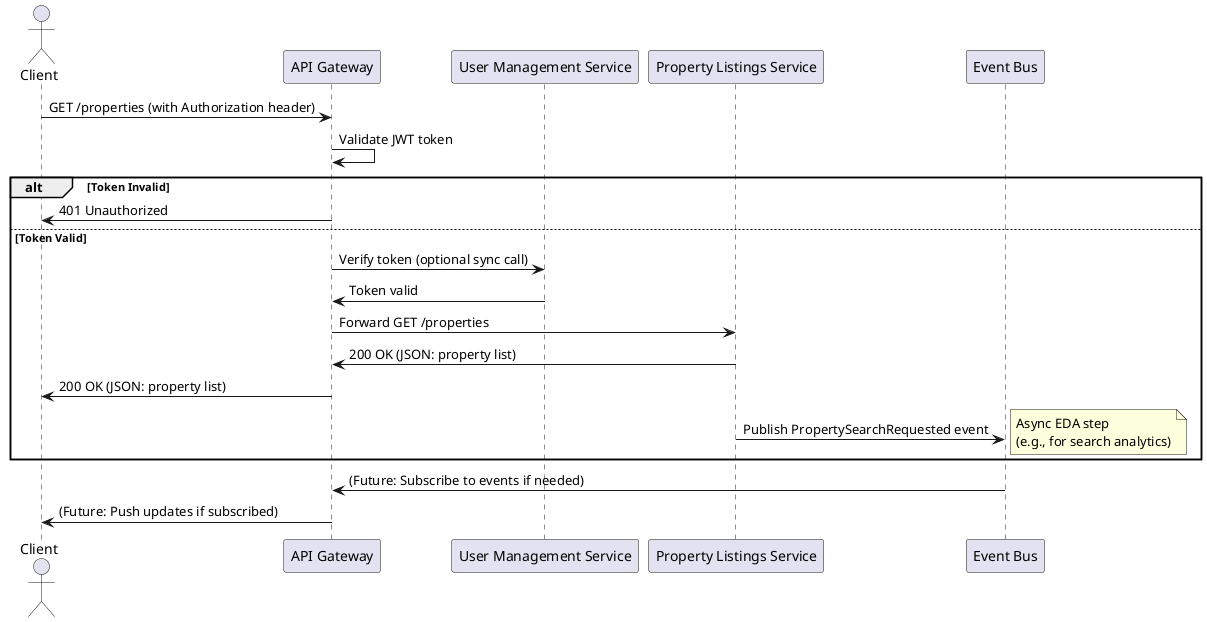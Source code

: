 @startuml
actor Client
participant "API Gateway" as Gateway
participant "User Management Service" as UserService
participant "Property Listings Service" as PropertyService
participant "Event Bus" as Bus

Client -> Gateway: GET /properties (with Authorization header)
Gateway -> Gateway: Validate JWT token
alt Token Invalid
    Gateway -> Client: 401 Unauthorized
else Token Valid
    Gateway -> UserService: Verify token (optional sync call)
    UserService -> Gateway: Token valid
    Gateway -> PropertyService: Forward GET /properties
    PropertyService -> Gateway: 200 OK (JSON: property list)
    Gateway -> Client: 200 OK (JSON: property list)
    PropertyService -> Bus: Publish PropertySearchRequested event
    note right: Async EDA step\n(e.g., for search analytics)
end

Bus -> Gateway: (Future: Subscribe to events if needed)
Gateway -> Client: (Future: Push updates if subscribed)

@enduml